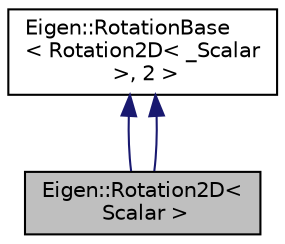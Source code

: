 digraph "Eigen::Rotation2D&lt; Scalar &gt;"
{
  edge [fontname="Helvetica",fontsize="10",labelfontname="Helvetica",labelfontsize="10"];
  node [fontname="Helvetica",fontsize="10",shape=record];
  Node1 [label="Eigen::Rotation2D\<\l Scalar \>",height=0.2,width=0.4,color="black", fillcolor="grey75", style="filled" fontcolor="black"];
  Node2 -> Node1 [dir="back",color="midnightblue",fontsize="10",style="solid",fontname="Helvetica"];
  Node2 [label="Eigen::RotationBase\l\< Rotation2D\< _Scalar\l \>, 2 \>",height=0.2,width=0.4,color="black", fillcolor="white", style="filled",URL="$classEigen_1_1RotationBase.html"];
  Node2 -> Node1 [dir="back",color="midnightblue",fontsize="10",style="solid",fontname="Helvetica"];
}
